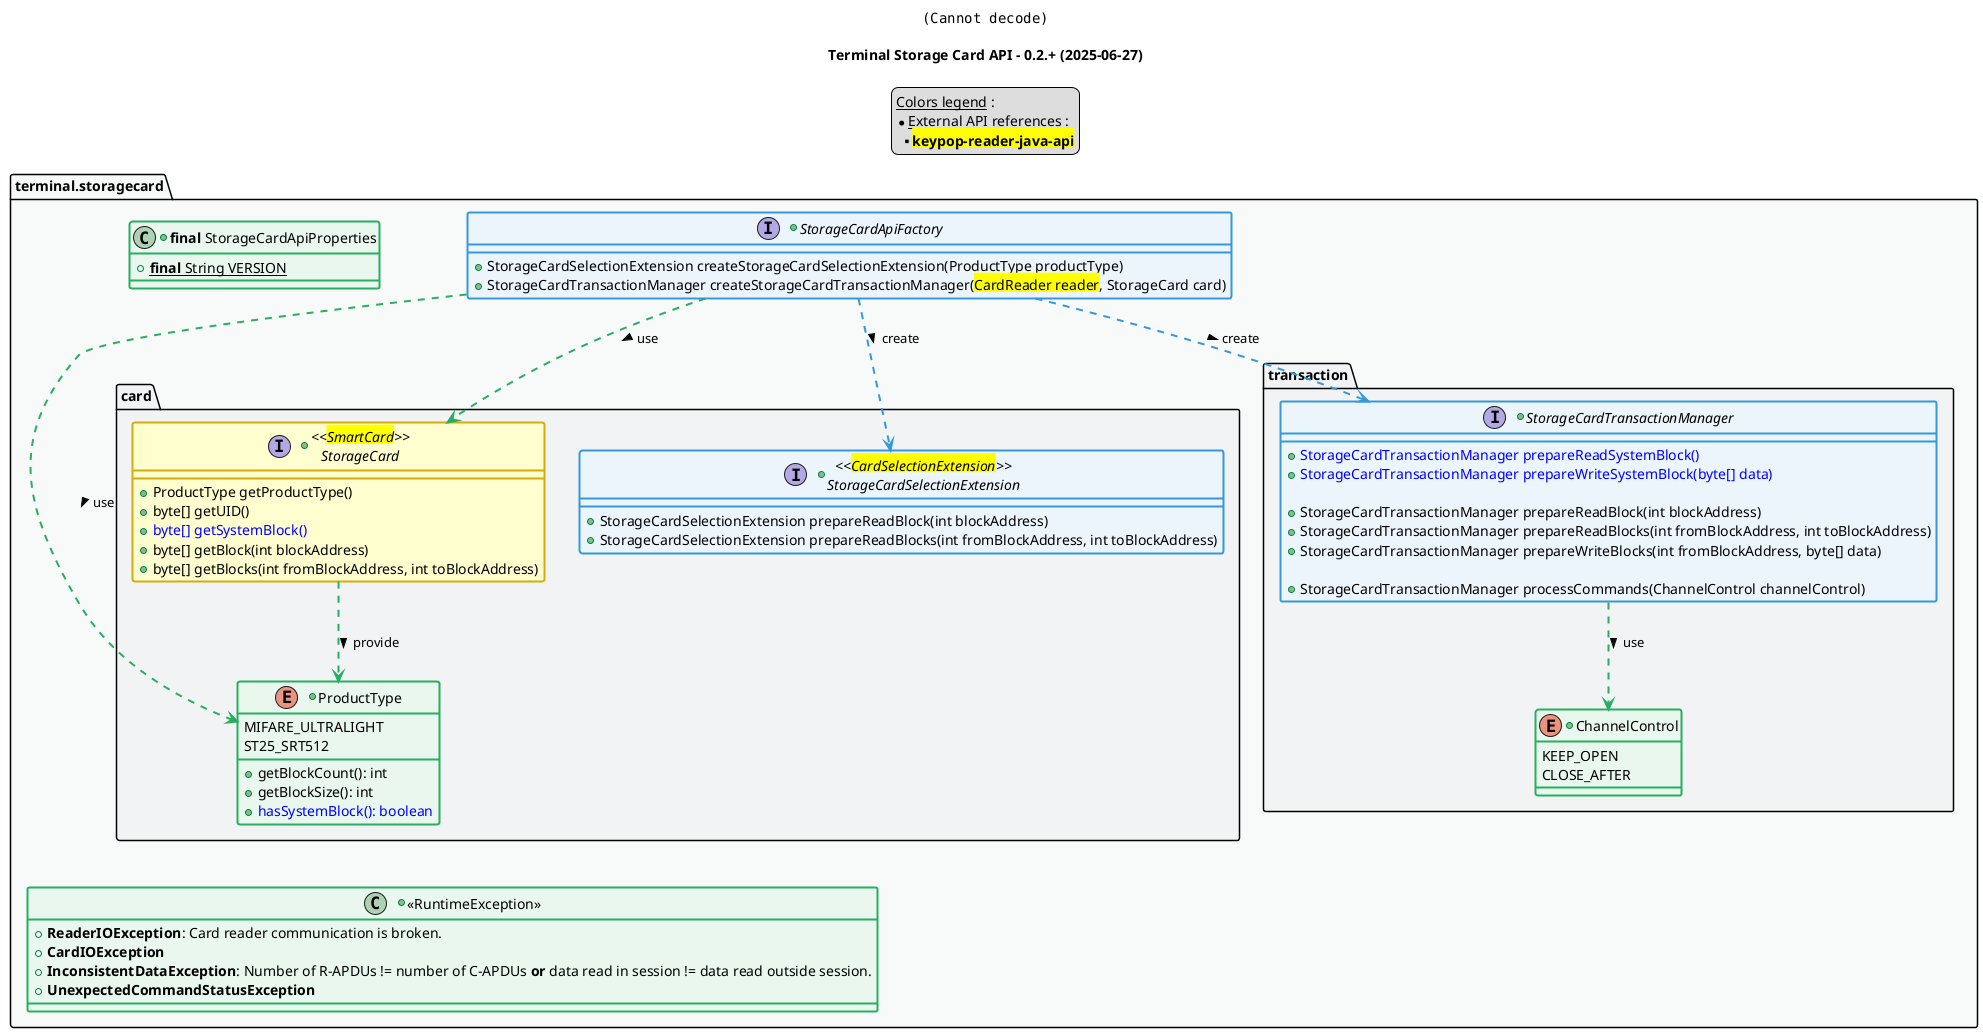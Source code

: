 @startuml
title
    <img:../assets/logo.svg{scale=0.2}>

    Terminal Storage Card API - 0.2.+ (2025-06-27)
end title

' == THEME ==

'Couleurs issues de : https://htmlcolorcodes.com/fr/tableau-de-couleur/tableau-de-couleur-design-plat/
!define C_GREY1 F8F9F9
!define C_GREY2 F2F3F4
!define C_GREY3 E5E7E9
!define C_GREY4 D7DBDD
!define C_GREY5 CACFD2
!define C_GREY6 BDC3C7
!define C_LINK 3498DB
!define C_USE 27AE60

skinparam ClassBorderThickness 2
skinparam ArrowThickness 2

' Yellow
skinparam ClassBackgroundColor #FEFECE
skinparam ClassBorderColor #D4AC0D
' Red
skinparam ClassBackgroundColor<<red>> #FDEDEC
skinparam ClassBorderColor<<red>> #E74C3C
hide <<red>> stereotype
' Purple
skinparam ClassBackgroundColor<<purple>> #F4ECF7
skinparam ClassBorderColor<<purple>> #8E44AD
hide <<purple>> stereotype
' blue
skinparam ClassBackgroundColor<<blue>> #EBF5FB
skinparam ClassBorderColor<<blue>> #3498DB
hide <<blue>> stereotype
' Green
skinparam ClassBackgroundColor<<green>> #E9F7EF
skinparam ClassBorderColor<<green>> #27AE60
hide <<green>> stereotype
' Grey
skinparam ClassBackgroundColor<<grey>> #EAECEE
skinparam ClassBorderColor<<grey>> #2C3E50
hide <<grey>> stereotype

' == CONTENT ==

legend top
    __Colors legend__ :
    * __External API references__ :
    ** <back:yellow>**keypop-reader-java-api**</back>
end legend

package "terminal.storagecard" as root {
    +class "**final** StorageCardApiProperties" as ApiProperties <<green>> {
        +{static} **final** String VERSION
    }
    +interface "StorageCardApiFactory" as StorageCardApiFactory <<blue>> {
        +StorageCardSelectionExtension createStorageCardSelectionExtension(ProductType productType)
        +StorageCardTransactionManager createStorageCardTransactionManager(<back:yellow>CardReader reader</back>, StorageCard card)
    }

    package "card" as card {
        +interface "<<<back:yellow>CardSelectionExtension</back>>>\nStorageCardSelectionExtension" as StorageCardSelectionExtension <<blue>> {
            +StorageCardSelectionExtension prepareReadBlock(int blockAddress)
            +StorageCardSelectionExtension prepareReadBlocks(int fromBlockAddress, int toBlockAddress)
        }
        +interface "<<<back:yellow>SmartCard</back>>>\nStorageCard" as StorageCard {
            +ProductType getProductType()
            +byte[] getUID()
            +<color:blue>byte[] getSystemBlock()
            +byte[] getBlock(int blockAddress)
            +byte[] getBlocks(int fromBlockAddress, int toBlockAddress)
        }
        +enum "ProductType" as ProductType <<green>> {
            MIFARE_ULTRALIGHT
            ST25_SRT512

            +getBlockCount(): int
            +getBlockSize(): int
            +<color:blue>hasSystemBlock(): boolean
        }
    }

    package "transaction" as transaction {
        +interface "StorageCardTransactionManager" as StorageCardTransactionManager <<blue>> {
            +<color:blue>StorageCardTransactionManager prepareReadSystemBlock()
            +<color:blue>StorageCardTransactionManager prepareWriteSystemBlock(byte[] data)

            +StorageCardTransactionManager prepareReadBlock(int blockAddress)
            +StorageCardTransactionManager prepareReadBlocks(int fromBlockAddress, int toBlockAddress)
            +StorageCardTransactionManager prepareWriteBlocks(int fromBlockAddress, byte[] data)

            +StorageCardTransactionManager processCommands(ChannelControl channelControl)
        }
        +enum "ChannelControl" as ChannelControl <<green>> {
            KEEP_OPEN
            CLOSE_AFTER
        }
    }

    ' Exceptions
    +class "<<RuntimeException>>" as RuntimeException <<green>> {
        +**ReaderIOException**: Card reader communication is broken.
        +**CardIOException**
        +**InconsistentDataException**: Number of R-APDUs != number of C-APDUs **or** data read in session != data read outside session.
        +**UnexpectedCommandStatusException**
    }
}

' Associations
StorageCardApiFactory ..> StorageCardSelectionExtension #C_LINK : create >
StorageCardApiFactory ..> StorageCardTransactionManager #C_LINK : create >
StorageCard ..> ProductType #C_USE : provide >
StorageCardTransactionManager ..> ChannelControl #C_USE : use >
StorageCardApiFactory .right.> StorageCard #C_USE : use >
StorageCardApiFactory .right.> ProductType #C_USE : use >

' == LAYOUT ==

ProductType -[hidden]- RuntimeException

' == STYLE ==

package root #C_GREY1 {}
package root.card #C_GREY2 {}
package root.transaction #C_GREY2 {}

@enduml